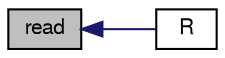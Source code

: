 digraph "read"
{
  bgcolor="transparent";
  edge [fontname="FreeSans",fontsize="10",labelfontname="FreeSans",labelfontsize="10"];
  node [fontname="FreeSans",fontsize="10",shape=record];
  rankdir="LR";
  Node1856 [label="read",height=0.2,width=0.4,color="black", fillcolor="grey75", style="filled", fontcolor="black"];
  Node1856 -> Node1857 [dir="back",color="midnightblue",fontsize="10",style="solid",fontname="FreeSans"];
  Node1857 [label="R",height=0.2,width=0.4,color="black",URL="$a30746.html#a577b084625b71e318cdd3a5375187925",tooltip="Return the Reynolds stress tensor. "];
}
